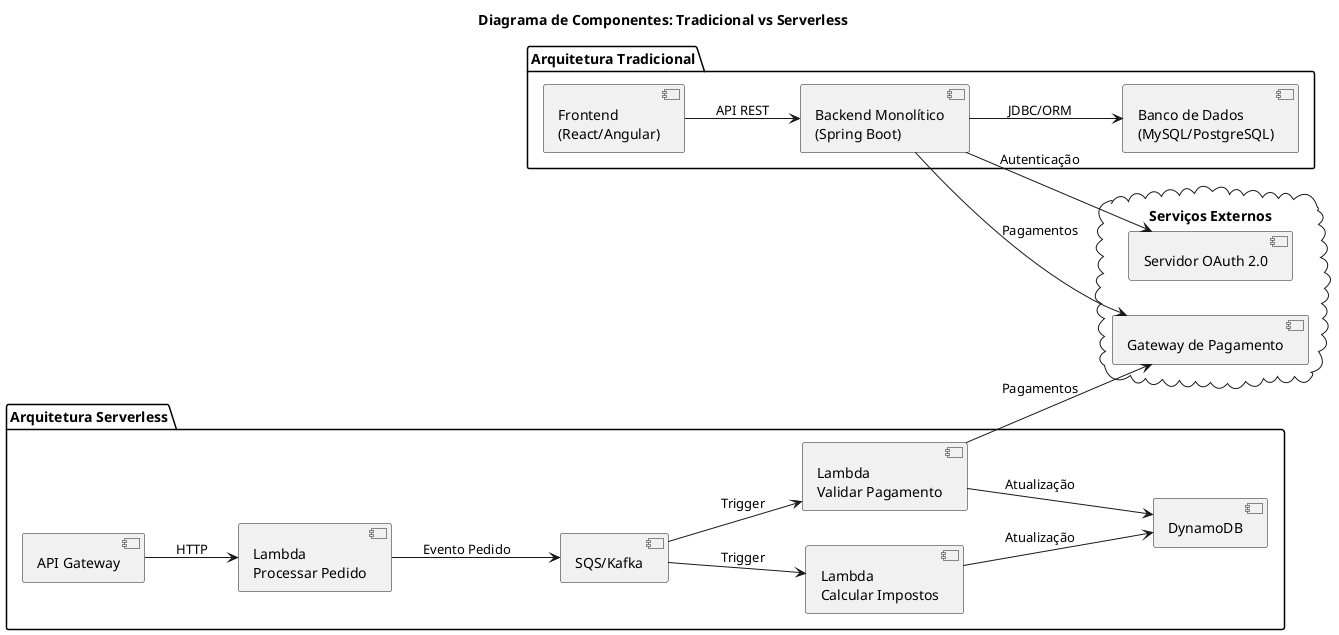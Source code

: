 @startuml Component_Diagram
left to right direction

title Diagrama de Componentes: Tradicional vs Serverless

package "Arquitetura Tradicional" {
    [Frontend\n(React/Angular)] as frontend
    [Backend Monolítico\n(Spring Boot)] as backend
    [Banco de Dados\n(MySQL/PostgreSQL)] as database
}

cloud "Serviços Externos" {
    [Servidor OAuth 2.0] as oauth
    [Gateway de Pagamento] as payment_gateway
}

frontend --> backend : API REST
backend --> database : JDBC/ORM
backend --> oauth : Autenticação
backend --> payment_gateway : Pagamentos

package "Arquitetura Serverless" {
    [API Gateway] as api_gateway
    [Lambda\nProcessar Pedido] as lambda1
    [Lambda\nCalcular Impostos] as lambda2
    [Lambda\nValidar Pagamento] as lambda3
    [DynamoDB] as dynamodb
    [SQS/Kafka] as event_bus
}

api_gateway --> lambda1 : HTTP
lambda1 --> event_bus : Evento Pedido
event_bus --> lambda2 : Trigger
event_bus --> lambda3 : Trigger
lambda2 --> dynamodb : Atualização
lambda3 --> dynamodb : Atualização
lambda3 --> payment_gateway : Pagamentos

@enduml

@startuml Sequence_Diagram
title Diagrama de Sequência: Fluxo de Processamento de Pedido

actor Cliente as cliente

box "Arquitetura Tradicional" #LightGray
  participant Backend as backend
  participant BancoDados as db
end box

== Fluxo Síncrono ==
cliente -> backend : POST /pedido
activate backend
  backend -> backend : Validar Pedido
  backend -> backend : Calcular Impostos
  backend -> backend : Processar Pagamento
  backend -> db : Persistir Dados
  activate db
  db --> backend
  deactivate db
cliente <-- backend : HTTP 200 OK
deactivate backend

box "Arquitetura Serverless" #LightBlue
  participant "API Gateway" as apigw
  participant "ProcessarPedido" as lambda1
  participant "SQS/Kafka" as sqs
  participant "CalcularImpostos" as lambda2
  participant "ValidarPagamento" as lambda3
  participant "DynamoDB" as ddb
end box

== Fluxo Assíncrono ==
cliente -> apigw : POST /pedido
activate apigw
  apigw -> lambda1 : Invocar
  activate lambda1
    lambda1 --> apigw : HTTP 202 (Accepted)
    lambda1 -> sqs : Publicar Evento
  deactivate lambda1
deactivate apigw

sqs -> lambda2 : Trigger Evento
activate lambda2
  lambda2 -> ddb : Atualizar Impostos
  lambda2 --> sqs : Confirmação
deactivate lambda2

sqs -> lambda3 : Trigger Evento
activate lambda3
  lambda3 -> payment_gateway : Processar Pagamento
  lambda3 -> ddb : Atualizar Status
  lambda3 --> sqs : Confirmação
deactivate lambda3

@enduml

@startuml Deployment_Diagram
title Diagrama de Implantação: Comparação de Infraestruturas

node "Infraestrutura Tradicional" {
    [Servidor Web\n(NGINX/Apache)] as web
    [Servidor Aplicação\n(Tomcat/JVM)] as app
    [Servidor DB\n(MySQL/PostgreSQL)] as db
}

web --> app : HTTP/API
app --> db : Conexão JDBC

node "Infraestrutura Serverless" {
    [API Gateway] as apigw
    [AWS Lambda] as lambda
    [DynamoDB] as dynamodb
    [SQS] as sqs
}

apigw --> lambda : Eventos HTTP
lambda --> dynamodb : Conexão NoSQL
lambda --> sqs : Mensagens

node "Infraestrutura Virtualizada" {
    [Pod Frontend] as pod1
    [Pod Pedidos] as pod2
    [Pod Pagamentos] as pod3
    [Cluster PostgreSQL] as db_cluster
}

pod1 --> pod2 : API REST
pod1 --> pod3 : API REST
pod2 --> db_cluster : JDBC
pod3 --> db_cluster : JDBC

@enduml
